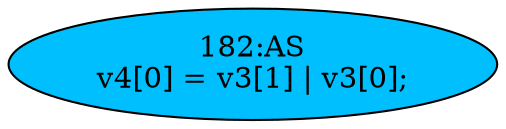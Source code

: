 strict digraph "" {
	node [label="\N"];
	"182:AS"	 [ast="<pyverilog.vparser.ast.Assign object at 0x7fee2301c090>",
		def_var="['v4']",
		fillcolor=deepskyblue,
		label="182:AS
v4[0] = v3[1] | v3[0];",
		statements="[]",
		style=filled,
		typ=Assign,
		use_var="['v3', 'v3']"];
}
